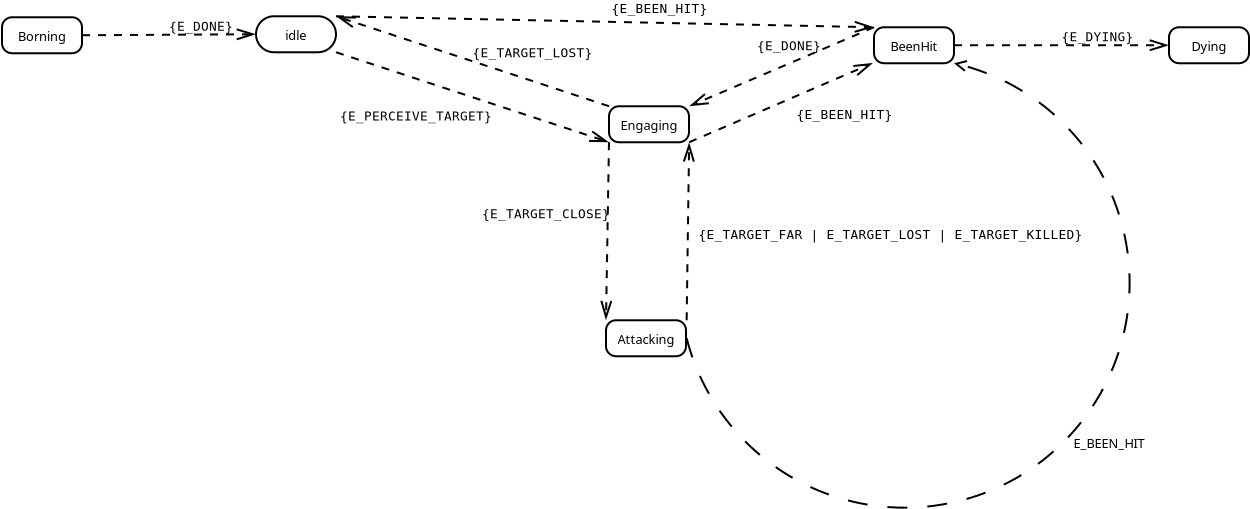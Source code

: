 <?xml version="1.0" encoding="UTF-8"?>
<dia:diagram xmlns:dia="http://www.lysator.liu.se/~alla/dia/">
  <dia:layer name="Fondo" visible="true" active="true">
    <dia:object type="UML - Activity" version="0" id="O0">
      <dia:attribute name="obj_pos">
        <dia:point val="18,18.2"/>
      </dia:attribute>
      <dia:attribute name="obj_bb">
        <dia:rectangle val="17.95,18.15;22.05,20.05"/>
      </dia:attribute>
      <dia:attribute name="meta">
        <dia:composite type="dict"/>
      </dia:attribute>
      <dia:attribute name="elem_corner">
        <dia:point val="18,18.2"/>
      </dia:attribute>
      <dia:attribute name="elem_width">
        <dia:real val="4"/>
      </dia:attribute>
      <dia:attribute name="elem_height">
        <dia:real val="1.8"/>
      </dia:attribute>
      <dia:attribute name="line_colour">
        <dia:color val="#000000"/>
      </dia:attribute>
      <dia:attribute name="fill_colour">
        <dia:color val="#ffffff"/>
      </dia:attribute>
      <dia:attribute name="text">
        <dia:composite type="text">
          <dia:attribute name="string">
            <dia:string>#idle#</dia:string>
          </dia:attribute>
          <dia:attribute name="font">
            <dia:font family="sans" style="0" name="Helvetica"/>
          </dia:attribute>
          <dia:attribute name="height">
            <dia:real val="0.8"/>
          </dia:attribute>
          <dia:attribute name="pos">
            <dia:point val="20,19.295"/>
          </dia:attribute>
          <dia:attribute name="color">
            <dia:color val="#000000"/>
          </dia:attribute>
          <dia:attribute name="alignment">
            <dia:enum val="1"/>
          </dia:attribute>
        </dia:composite>
      </dia:attribute>
    </dia:object>
    <dia:object type="UML - State" version="0" id="O1">
      <dia:attribute name="obj_pos">
        <dia:point val="5.3,18.25"/>
      </dia:attribute>
      <dia:attribute name="obj_bb">
        <dia:rectangle val="5.25,18.2;9.35,20.1"/>
      </dia:attribute>
      <dia:attribute name="meta">
        <dia:composite type="dict"/>
      </dia:attribute>
      <dia:attribute name="elem_corner">
        <dia:point val="5.3,18.25"/>
      </dia:attribute>
      <dia:attribute name="elem_width">
        <dia:real val="4"/>
      </dia:attribute>
      <dia:attribute name="elem_height">
        <dia:real val="1.8"/>
      </dia:attribute>
      <dia:attribute name="line_colour">
        <dia:color val="#000000"/>
      </dia:attribute>
      <dia:attribute name="fill_colour">
        <dia:color val="#ffffff"/>
      </dia:attribute>
      <dia:attribute name="text">
        <dia:composite type="text">
          <dia:attribute name="string">
            <dia:string>#Borning#</dia:string>
          </dia:attribute>
          <dia:attribute name="font">
            <dia:font family="sans" style="0" name="Helvetica"/>
          </dia:attribute>
          <dia:attribute name="height">
            <dia:real val="0.8"/>
          </dia:attribute>
          <dia:attribute name="pos">
            <dia:point val="7.3,19.345"/>
          </dia:attribute>
          <dia:attribute name="color">
            <dia:color val="#000000"/>
          </dia:attribute>
          <dia:attribute name="alignment">
            <dia:enum val="1"/>
          </dia:attribute>
        </dia:composite>
      </dia:attribute>
      <dia:attribute name="entry_action">
        <dia:string>##</dia:string>
      </dia:attribute>
      <dia:attribute name="do_action">
        <dia:string>##</dia:string>
      </dia:attribute>
      <dia:attribute name="exit_action">
        <dia:string>##</dia:string>
      </dia:attribute>
    </dia:object>
    <dia:object type="UML - Constraint" version="0" id="O2">
      <dia:attribute name="obj_pos">
        <dia:point val="9.3,19.15"/>
      </dia:attribute>
      <dia:attribute name="obj_bb">
        <dia:rectangle val="9.25,18.325;18.052,19.5"/>
      </dia:attribute>
      <dia:attribute name="meta">
        <dia:composite type="dict"/>
      </dia:attribute>
      <dia:attribute name="conn_endpoints">
        <dia:point val="9.3,19.15"/>
        <dia:point val="18,19.1"/>
      </dia:attribute>
      <dia:attribute name="constraint">
        <dia:string>#E_DONE#</dia:string>
      </dia:attribute>
      <dia:attribute name="text_pos">
        <dia:point val="13.65,18.925"/>
      </dia:attribute>
      <dia:attribute name="text_colour">
        <dia:color val="#000000"/>
      </dia:attribute>
      <dia:attribute name="line_colour">
        <dia:color val="#000000"/>
      </dia:attribute>
      <dia:connections>
        <dia:connection handle="0" to="O1" connection="4"/>
        <dia:connection handle="1" to="O0" connection="3"/>
      </dia:connections>
    </dia:object>
    <dia:object type="UML - State" version="0" id="O3">
      <dia:attribute name="obj_pos">
        <dia:point val="35.65,22.7"/>
      </dia:attribute>
      <dia:attribute name="obj_bb">
        <dia:rectangle val="35.6,22.65;39.708,24.55"/>
      </dia:attribute>
      <dia:attribute name="meta">
        <dia:composite type="dict"/>
      </dia:attribute>
      <dia:attribute name="elem_corner">
        <dia:point val="35.65,22.7"/>
      </dia:attribute>
      <dia:attribute name="elem_width">
        <dia:real val="4.008"/>
      </dia:attribute>
      <dia:attribute name="elem_height">
        <dia:real val="1.8"/>
      </dia:attribute>
      <dia:attribute name="line_colour">
        <dia:color val="#000000"/>
      </dia:attribute>
      <dia:attribute name="fill_colour">
        <dia:color val="#ffffff"/>
      </dia:attribute>
      <dia:attribute name="text">
        <dia:composite type="text">
          <dia:attribute name="string">
            <dia:string>#Engaging#</dia:string>
          </dia:attribute>
          <dia:attribute name="font">
            <dia:font family="sans" style="0" name="Helvetica"/>
          </dia:attribute>
          <dia:attribute name="height">
            <dia:real val="0.8"/>
          </dia:attribute>
          <dia:attribute name="pos">
            <dia:point val="37.654,23.795"/>
          </dia:attribute>
          <dia:attribute name="color">
            <dia:color val="#000000"/>
          </dia:attribute>
          <dia:attribute name="alignment">
            <dia:enum val="1"/>
          </dia:attribute>
        </dia:composite>
      </dia:attribute>
      <dia:attribute name="entry_action">
        <dia:string>##</dia:string>
      </dia:attribute>
      <dia:attribute name="do_action">
        <dia:string>##</dia:string>
      </dia:attribute>
      <dia:attribute name="exit_action">
        <dia:string>##</dia:string>
      </dia:attribute>
    </dia:object>
    <dia:object type="UML - State" version="0" id="O4">
      <dia:attribute name="obj_pos">
        <dia:point val="48.9,18.75"/>
      </dia:attribute>
      <dia:attribute name="obj_bb">
        <dia:rectangle val="48.85,18.7;52.95,20.6"/>
      </dia:attribute>
      <dia:attribute name="meta">
        <dia:composite type="dict"/>
      </dia:attribute>
      <dia:attribute name="elem_corner">
        <dia:point val="48.9,18.75"/>
      </dia:attribute>
      <dia:attribute name="elem_width">
        <dia:real val="4"/>
      </dia:attribute>
      <dia:attribute name="elem_height">
        <dia:real val="1.8"/>
      </dia:attribute>
      <dia:attribute name="line_colour">
        <dia:color val="#000000"/>
      </dia:attribute>
      <dia:attribute name="fill_colour">
        <dia:color val="#ffffff"/>
      </dia:attribute>
      <dia:attribute name="text">
        <dia:composite type="text">
          <dia:attribute name="string">
            <dia:string>#BeenHit#</dia:string>
          </dia:attribute>
          <dia:attribute name="font">
            <dia:font family="sans" style="0" name="Helvetica"/>
          </dia:attribute>
          <dia:attribute name="height">
            <dia:real val="0.8"/>
          </dia:attribute>
          <dia:attribute name="pos">
            <dia:point val="50.9,19.845"/>
          </dia:attribute>
          <dia:attribute name="color">
            <dia:color val="#000000"/>
          </dia:attribute>
          <dia:attribute name="alignment">
            <dia:enum val="1"/>
          </dia:attribute>
        </dia:composite>
      </dia:attribute>
      <dia:attribute name="entry_action">
        <dia:string>##</dia:string>
      </dia:attribute>
      <dia:attribute name="do_action">
        <dia:string>##</dia:string>
      </dia:attribute>
      <dia:attribute name="exit_action">
        <dia:string>##</dia:string>
      </dia:attribute>
    </dia:object>
    <dia:object type="UML - State" version="0" id="O5">
      <dia:attribute name="obj_pos">
        <dia:point val="63.65,18.75"/>
      </dia:attribute>
      <dia:attribute name="obj_bb">
        <dia:rectangle val="63.6,18.7;67.7,20.6"/>
      </dia:attribute>
      <dia:attribute name="meta">
        <dia:composite type="dict"/>
      </dia:attribute>
      <dia:attribute name="elem_corner">
        <dia:point val="63.65,18.75"/>
      </dia:attribute>
      <dia:attribute name="elem_width">
        <dia:real val="4"/>
      </dia:attribute>
      <dia:attribute name="elem_height">
        <dia:real val="1.8"/>
      </dia:attribute>
      <dia:attribute name="line_colour">
        <dia:color val="#000000"/>
      </dia:attribute>
      <dia:attribute name="fill_colour">
        <dia:color val="#ffffff"/>
      </dia:attribute>
      <dia:attribute name="text">
        <dia:composite type="text">
          <dia:attribute name="string">
            <dia:string>#Dying#</dia:string>
          </dia:attribute>
          <dia:attribute name="font">
            <dia:font family="sans" style="0" name="Helvetica"/>
          </dia:attribute>
          <dia:attribute name="height">
            <dia:real val="0.8"/>
          </dia:attribute>
          <dia:attribute name="pos">
            <dia:point val="65.65,19.845"/>
          </dia:attribute>
          <dia:attribute name="color">
            <dia:color val="#000000"/>
          </dia:attribute>
          <dia:attribute name="alignment">
            <dia:enum val="1"/>
          </dia:attribute>
        </dia:composite>
      </dia:attribute>
      <dia:attribute name="entry_action">
        <dia:string>##</dia:string>
      </dia:attribute>
      <dia:attribute name="do_action">
        <dia:string>##</dia:string>
      </dia:attribute>
      <dia:attribute name="exit_action">
        <dia:string>##</dia:string>
      </dia:attribute>
    </dia:object>
    <dia:object type="UML - Constraint" version="0" id="O6">
      <dia:attribute name="obj_pos">
        <dia:point val="52.9,19.65"/>
      </dia:attribute>
      <dia:attribute name="obj_bb">
        <dia:rectangle val="52.85,18.85;63.7,20.05"/>
      </dia:attribute>
      <dia:attribute name="meta">
        <dia:composite type="dict"/>
      </dia:attribute>
      <dia:attribute name="conn_endpoints">
        <dia:point val="52.9,19.65"/>
        <dia:point val="63.65,19.65"/>
      </dia:attribute>
      <dia:attribute name="constraint">
        <dia:string>#E_DYING#</dia:string>
      </dia:attribute>
      <dia:attribute name="text_pos">
        <dia:point val="58.275,19.45"/>
      </dia:attribute>
      <dia:attribute name="text_colour">
        <dia:color val="#000000"/>
      </dia:attribute>
      <dia:attribute name="line_colour">
        <dia:color val="#000000"/>
      </dia:attribute>
      <dia:connections>
        <dia:connection handle="0" to="O4" connection="4"/>
        <dia:connection handle="1" to="O5" connection="3"/>
      </dia:connections>
    </dia:object>
    <dia:object type="UML - Constraint" version="0" id="O7">
      <dia:attribute name="obj_pos">
        <dia:point val="48.9,18.75"/>
      </dia:attribute>
      <dia:attribute name="obj_bb">
        <dia:rectangle val="39.454,18.684;48.966,23.087"/>
      </dia:attribute>
      <dia:attribute name="meta">
        <dia:composite type="dict"/>
      </dia:attribute>
      <dia:attribute name="conn_endpoints">
        <dia:point val="48.9,18.75"/>
        <dia:point val="39.657,22.7"/>
      </dia:attribute>
      <dia:attribute name="constraint">
        <dia:string>#E_DONE#</dia:string>
      </dia:attribute>
      <dia:attribute name="text_pos">
        <dia:point val="43.05,19.9"/>
      </dia:attribute>
      <dia:attribute name="text_colour">
        <dia:color val="#000000"/>
      </dia:attribute>
      <dia:attribute name="line_colour">
        <dia:color val="#000000"/>
      </dia:attribute>
      <dia:connections>
        <dia:connection handle="0" to="O4" connection="0"/>
        <dia:connection handle="1" to="O3" connection="2"/>
      </dia:connections>
    </dia:object>
    <dia:object type="UML - Constraint" version="0" id="O8">
      <dia:attribute name="obj_pos">
        <dia:point val="22,20"/>
      </dia:attribute>
      <dia:attribute name="obj_bb">
        <dia:rectangle val="21.937,19.937;35.823,24.895"/>
      </dia:attribute>
      <dia:attribute name="meta">
        <dia:composite type="dict"/>
      </dia:attribute>
      <dia:attribute name="conn_endpoints">
        <dia:point val="22,20"/>
        <dia:point val="35.65,24.5"/>
      </dia:attribute>
      <dia:attribute name="constraint">
        <dia:string>#E_PERCEIVE_TARGET#</dia:string>
      </dia:attribute>
      <dia:attribute name="text_pos">
        <dia:point val="22.2,23.413"/>
      </dia:attribute>
      <dia:attribute name="text_colour">
        <dia:color val="#000000"/>
      </dia:attribute>
      <dia:attribute name="line_colour">
        <dia:color val="#000000"/>
      </dia:attribute>
      <dia:connections>
        <dia:connection handle="0" to="O0" connection="7"/>
        <dia:connection handle="1" to="O3" connection="5"/>
      </dia:connections>
    </dia:object>
    <dia:object type="UML - State" version="0" id="O9">
      <dia:attribute name="obj_pos">
        <dia:point val="35.5,33.4"/>
      </dia:attribute>
      <dia:attribute name="obj_bb">
        <dia:rectangle val="35.45,33.35;39.583,35.25"/>
      </dia:attribute>
      <dia:attribute name="meta">
        <dia:composite type="dict"/>
      </dia:attribute>
      <dia:attribute name="elem_corner">
        <dia:point val="35.5,33.4"/>
      </dia:attribute>
      <dia:attribute name="elem_width">
        <dia:real val="4.032"/>
      </dia:attribute>
      <dia:attribute name="elem_height">
        <dia:real val="1.8"/>
      </dia:attribute>
      <dia:attribute name="line_colour">
        <dia:color val="#000000"/>
      </dia:attribute>
      <dia:attribute name="fill_colour">
        <dia:color val="#ffffff"/>
      </dia:attribute>
      <dia:attribute name="text">
        <dia:composite type="text">
          <dia:attribute name="string">
            <dia:string>#Attacking#</dia:string>
          </dia:attribute>
          <dia:attribute name="font">
            <dia:font family="sans" style="0" name="Helvetica"/>
          </dia:attribute>
          <dia:attribute name="height">
            <dia:real val="0.8"/>
          </dia:attribute>
          <dia:attribute name="pos">
            <dia:point val="37.516,34.495"/>
          </dia:attribute>
          <dia:attribute name="color">
            <dia:color val="#000000"/>
          </dia:attribute>
          <dia:attribute name="alignment">
            <dia:enum val="1"/>
          </dia:attribute>
        </dia:composite>
      </dia:attribute>
      <dia:attribute name="entry_action">
        <dia:string>##</dia:string>
      </dia:attribute>
      <dia:attribute name="do_action">
        <dia:string>##</dia:string>
      </dia:attribute>
      <dia:attribute name="exit_action">
        <dia:string>##</dia:string>
      </dia:attribute>
    </dia:object>
    <dia:object type="UML - Constraint" version="0" id="O10">
      <dia:attribute name="obj_pos">
        <dia:point val="35.65,24.5"/>
      </dia:attribute>
      <dia:attribute name="obj_bb">
        <dia:rectangle val="29.3,24.449;35.901,33.457"/>
      </dia:attribute>
      <dia:attribute name="meta">
        <dia:composite type="dict"/>
      </dia:attribute>
      <dia:attribute name="conn_endpoints">
        <dia:point val="35.65,24.5"/>
        <dia:point val="35.5,33.4"/>
      </dia:attribute>
      <dia:attribute name="constraint">
        <dia:string>#E_TARGET_CLOSE#</dia:string>
      </dia:attribute>
      <dia:attribute name="text_pos">
        <dia:point val="29.3,28.3"/>
      </dia:attribute>
      <dia:attribute name="text_colour">
        <dia:color val="#000000"/>
      </dia:attribute>
      <dia:attribute name="line_colour">
        <dia:color val="#000000"/>
      </dia:attribute>
      <dia:connections>
        <dia:connection handle="0" to="O3" connection="5"/>
        <dia:connection handle="1" to="O9" connection="0"/>
      </dia:connections>
    </dia:object>
    <dia:object type="UML - Constraint" version="0" id="O11">
      <dia:attribute name="obj_pos">
        <dia:point val="39.532,33.4"/>
      </dia:attribute>
      <dia:attribute name="obj_bb">
        <dia:rectangle val="39.257,24.444;58.605,33.451"/>
      </dia:attribute>
      <dia:attribute name="meta">
        <dia:composite type="dict"/>
      </dia:attribute>
      <dia:attribute name="conn_endpoints">
        <dia:point val="39.532,33.4"/>
        <dia:point val="39.657,24.5"/>
      </dia:attribute>
      <dia:attribute name="constraint">
        <dia:string>#E_TARGET_FAR | E_TARGET_LOST | E_TARGET_KILLED#</dia:string>
      </dia:attribute>
      <dia:attribute name="text_pos">
        <dia:point val="40.125,29.337"/>
      </dia:attribute>
      <dia:attribute name="text_colour">
        <dia:color val="#000000"/>
      </dia:attribute>
      <dia:attribute name="line_colour">
        <dia:color val="#000000"/>
      </dia:attribute>
      <dia:connections>
        <dia:connection handle="0" to="O9" connection="2"/>
        <dia:connection handle="1" to="O3" connection="7"/>
      </dia:connections>
    </dia:object>
    <dia:object type="UML - Constraint" version="0" id="O12">
      <dia:attribute name="obj_pos">
        <dia:point val="35.65,22.7"/>
      </dia:attribute>
      <dia:attribute name="obj_bb">
        <dia:rectangle val="21.827,17.805;35.713,22.763"/>
      </dia:attribute>
      <dia:attribute name="meta">
        <dia:composite type="dict"/>
      </dia:attribute>
      <dia:attribute name="conn_endpoints">
        <dia:point val="35.65,22.7"/>
        <dia:point val="22,18.2"/>
      </dia:attribute>
      <dia:attribute name="constraint">
        <dia:string>#E_TARGET_LOST#</dia:string>
      </dia:attribute>
      <dia:attribute name="text_pos">
        <dia:point val="28.825,20.25"/>
      </dia:attribute>
      <dia:attribute name="text_colour">
        <dia:color val="#000000"/>
      </dia:attribute>
      <dia:attribute name="line_colour">
        <dia:color val="#000000"/>
      </dia:attribute>
      <dia:connections>
        <dia:connection handle="0" to="O3" connection="0"/>
        <dia:connection handle="1" to="O0" connection="2"/>
      </dia:connections>
    </dia:object>
    <dia:object type="UML - Constraint" version="0" id="O13">
      <dia:attribute name="obj_pos">
        <dia:point val="39.657,24.5"/>
      </dia:attribute>
      <dia:attribute name="obj_bb">
        <dia:rectangle val="39.592,20.147;49.645,24.566"/>
      </dia:attribute>
      <dia:attribute name="meta">
        <dia:composite type="dict"/>
      </dia:attribute>
      <dia:attribute name="conn_endpoints">
        <dia:point val="39.657,24.5"/>
        <dia:point val="48.851,20.534"/>
      </dia:attribute>
      <dia:attribute name="constraint">
        <dia:string>#E_BEEN_HIT#</dia:string>
      </dia:attribute>
      <dia:attribute name="text_pos">
        <dia:point val="45.025,23.337"/>
      </dia:attribute>
      <dia:attribute name="text_colour">
        <dia:color val="#000000"/>
      </dia:attribute>
      <dia:attribute name="line_colour">
        <dia:color val="#000000"/>
      </dia:attribute>
      <dia:connections>
        <dia:connection handle="0" to="O3" connection="7"/>
        <dia:connection handle="1" to="O4" connection="8"/>
      </dia:connections>
    </dia:object>
    <dia:object type="UML - Constraint" version="0" id="O14">
      <dia:attribute name="obj_pos">
        <dia:point val="22,18.2"/>
      </dia:attribute>
      <dia:attribute name="obj_bb">
        <dia:rectangle val="21.949,17.438;48.958,19.151"/>
      </dia:attribute>
      <dia:attribute name="meta">
        <dia:composite type="dict"/>
      </dia:attribute>
      <dia:attribute name="conn_endpoints">
        <dia:point val="22,18.2"/>
        <dia:point val="48.9,18.75"/>
      </dia:attribute>
      <dia:attribute name="constraint">
        <dia:string>#E_BEEN_HIT#</dia:string>
      </dia:attribute>
      <dia:attribute name="text_pos">
        <dia:point val="35.775,18.038"/>
      </dia:attribute>
      <dia:attribute name="text_colour">
        <dia:color val="#000000"/>
      </dia:attribute>
      <dia:attribute name="line_colour">
        <dia:color val="#000000"/>
      </dia:attribute>
      <dia:connections>
        <dia:connection handle="0" to="O0" connection="2"/>
        <dia:connection handle="1" to="O4" connection="0"/>
      </dia:connections>
    </dia:object>
    <dia:object type="Standard - Arc" version="0" id="O15">
      <dia:attribute name="obj_pos">
        <dia:point val="39.532,34.3"/>
      </dia:attribute>
      <dia:attribute name="obj_bb">
        <dia:rectangle val="39.462,20.372;61.731,42.823"/>
      </dia:attribute>
      <dia:attribute name="conn_endpoints">
        <dia:point val="39.532,34.3"/>
        <dia:point val="52.9,20.55"/>
      </dia:attribute>
      <dia:attribute name="curve_distance">
        <dia:real val="17.129"/>
      </dia:attribute>
      <dia:attribute name="line_style">
        <dia:enum val="1"/>
      </dia:attribute>
      <dia:attribute name="end_arrow">
        <dia:enum val="1"/>
      </dia:attribute>
      <dia:attribute name="end_arrow_length">
        <dia:real val="0.5"/>
      </dia:attribute>
      <dia:attribute name="end_arrow_width">
        <dia:real val="0.5"/>
      </dia:attribute>
      <dia:connections>
        <dia:connection handle="0" to="O9" connection="4"/>
        <dia:connection handle="1" to="O4" connection="7"/>
      </dia:connections>
    </dia:object>
    <dia:object type="Standard - Text" version="1" id="O16">
      <dia:attribute name="obj_pos">
        <dia:point val="58.875,39.788"/>
      </dia:attribute>
      <dia:attribute name="obj_bb">
        <dia:rectangle val="58.875,39.174;62.731,39.977"/>
      </dia:attribute>
      <dia:attribute name="text">
        <dia:composite type="text">
          <dia:attribute name="string">
            <dia:string>#E_BEEN_HIT#</dia:string>
          </dia:attribute>
          <dia:attribute name="font">
            <dia:font family="sans" style="0" name="Helvetica"/>
          </dia:attribute>
          <dia:attribute name="height">
            <dia:real val="0.8"/>
          </dia:attribute>
          <dia:attribute name="pos">
            <dia:point val="58.875,39.788"/>
          </dia:attribute>
          <dia:attribute name="color">
            <dia:color val="#000000"/>
          </dia:attribute>
          <dia:attribute name="alignment">
            <dia:enum val="0"/>
          </dia:attribute>
        </dia:composite>
      </dia:attribute>
      <dia:attribute name="valign">
        <dia:enum val="3"/>
      </dia:attribute>
    </dia:object>
  </dia:layer>
</dia:diagram>

